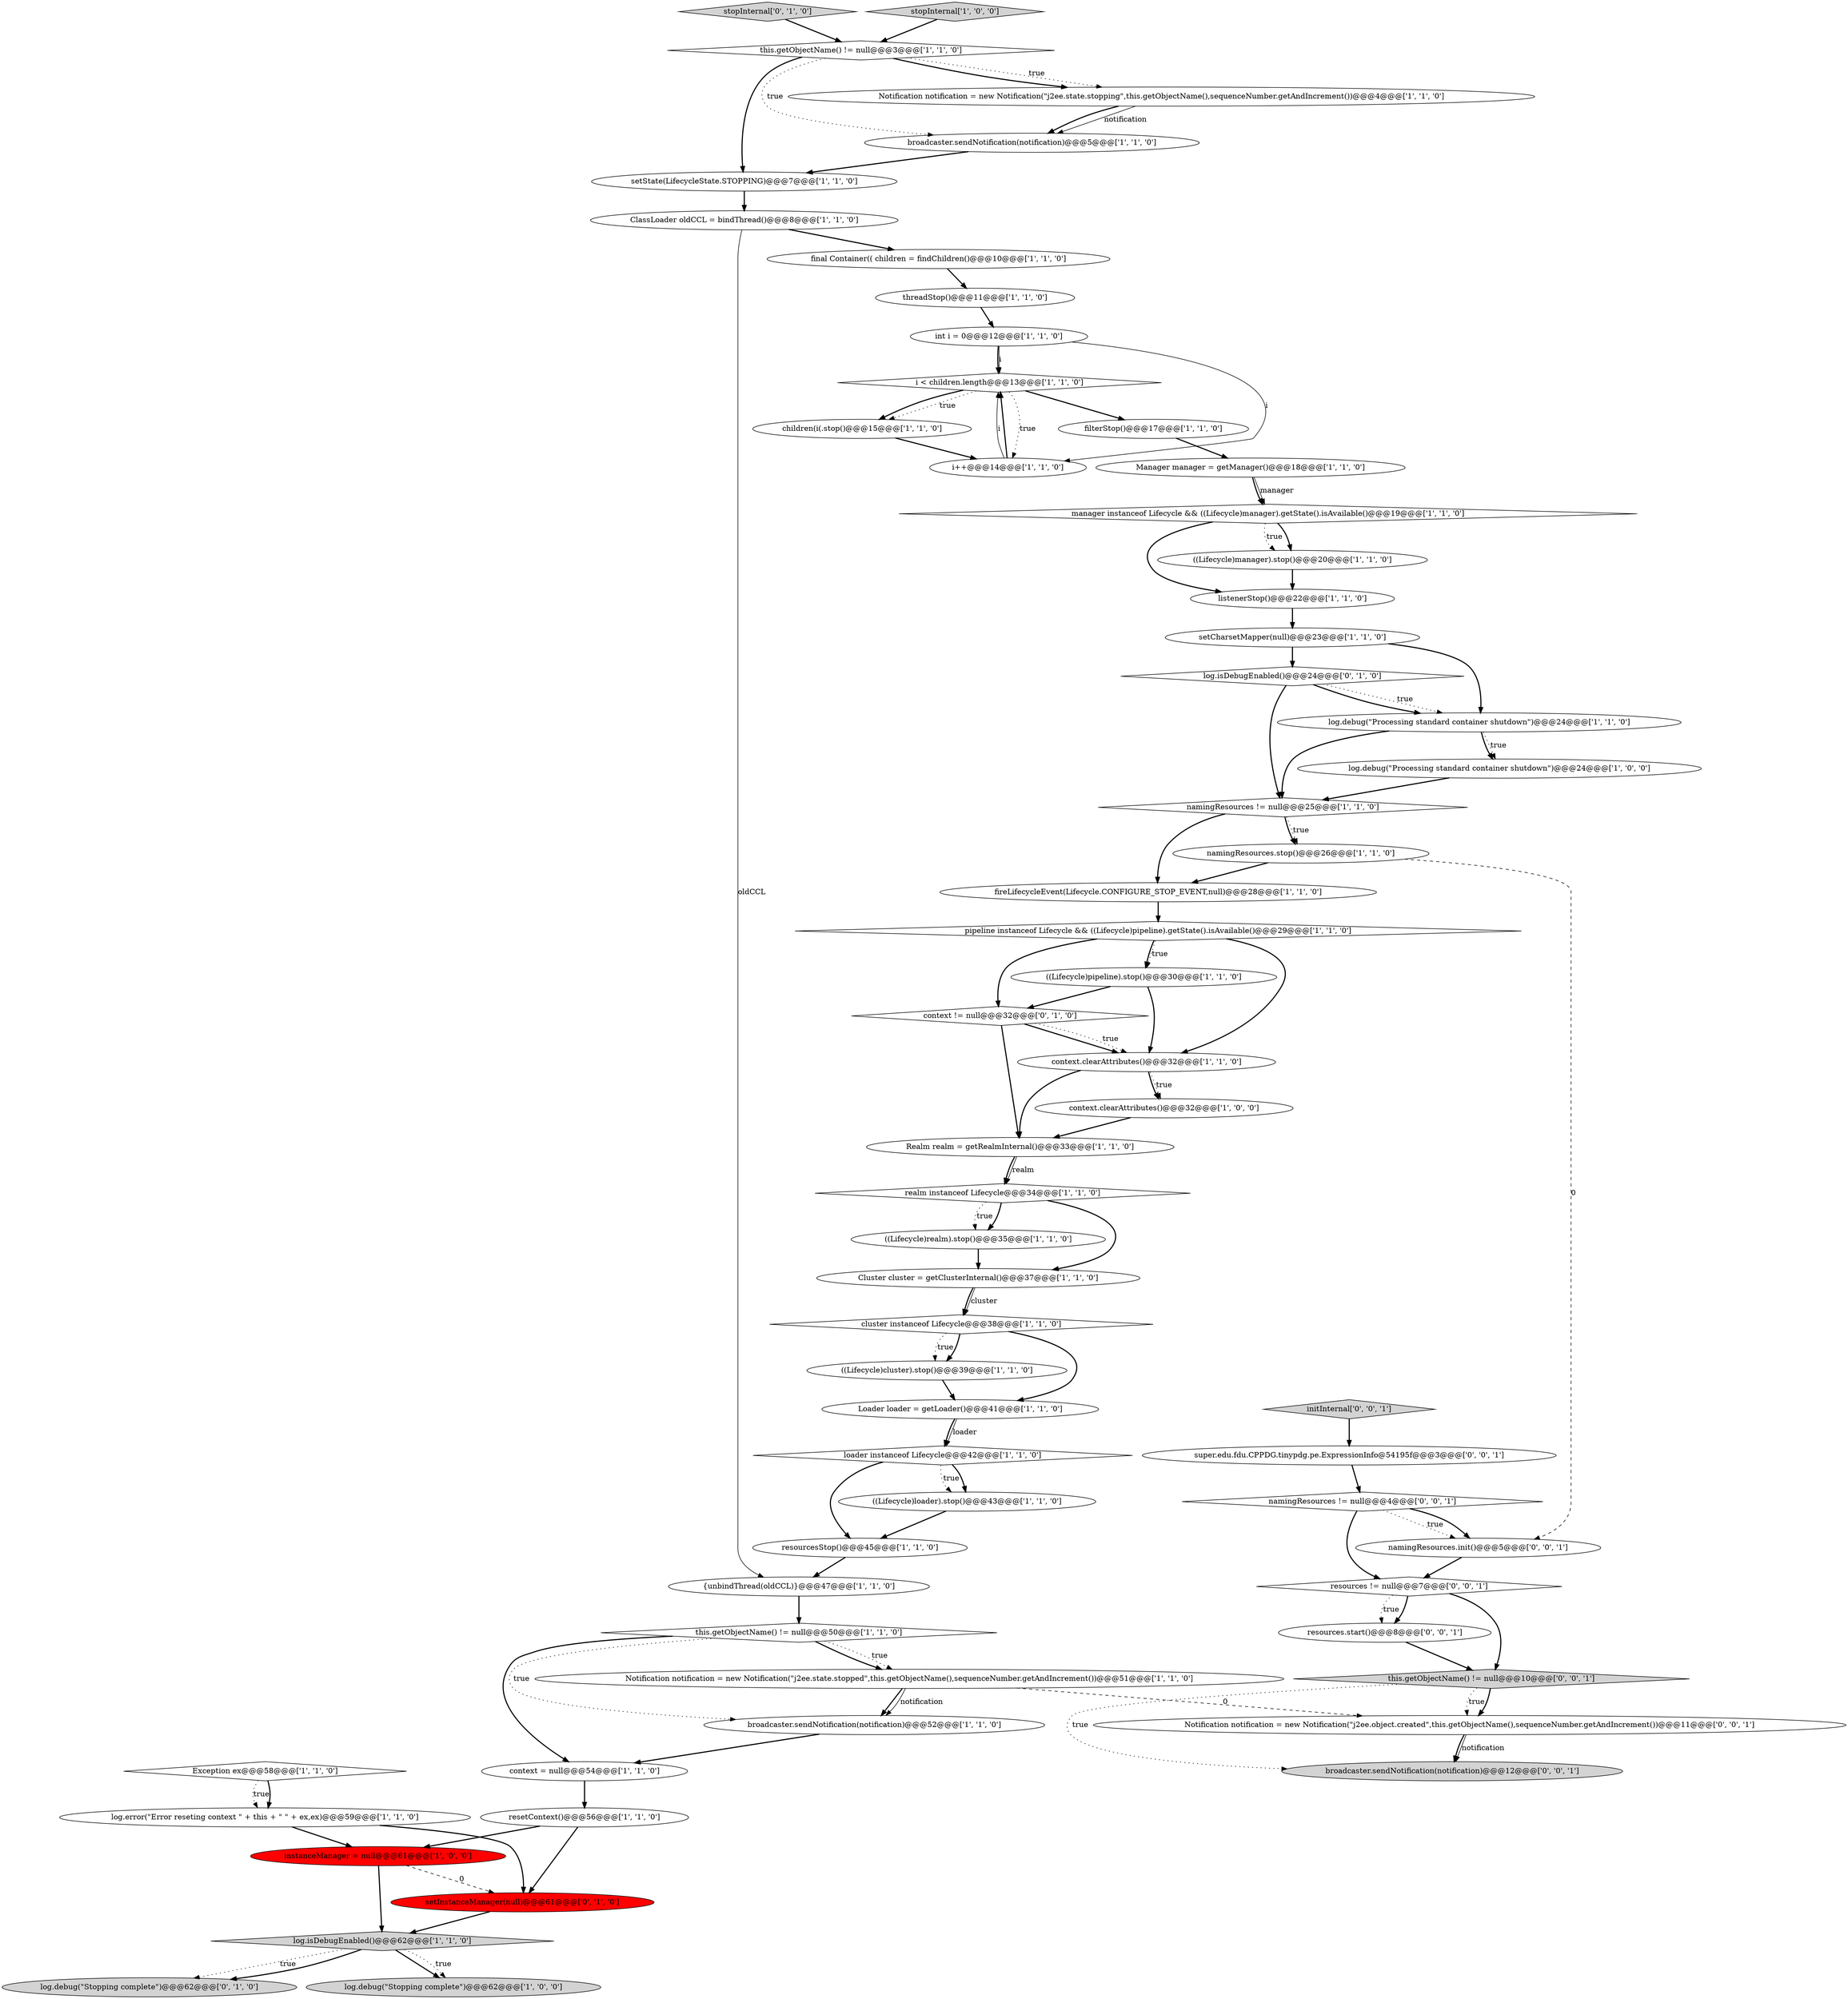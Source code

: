 digraph {
49 [style = filled, label = "context != null@@@32@@@['0', '1', '0']", fillcolor = white, shape = diamond image = "AAA0AAABBB2BBB"];
10 [style = filled, label = "this.getObjectName() != null@@@3@@@['1', '1', '0']", fillcolor = white, shape = diamond image = "AAA0AAABBB1BBB"];
33 [style = filled, label = "listenerStop()@@@22@@@['1', '1', '0']", fillcolor = white, shape = ellipse image = "AAA0AAABBB1BBB"];
55 [style = filled, label = "this.getObjectName() != null@@@10@@@['0', '0', '1']", fillcolor = lightgray, shape = diamond image = "AAA0AAABBB3BBB"];
36 [style = filled, label = "((Lifecycle)manager).stop()@@@20@@@['1', '1', '0']", fillcolor = white, shape = ellipse image = "AAA0AAABBB1BBB"];
21 [style = filled, label = "log.error(\"Error reseting context \" + this + \" \" + ex,ex)@@@59@@@['1', '1', '0']", fillcolor = white, shape = ellipse image = "AAA0AAABBB1BBB"];
27 [style = filled, label = "Manager manager = getManager()@@@18@@@['1', '1', '0']", fillcolor = white, shape = ellipse image = "AAA0AAABBB1BBB"];
1 [style = filled, label = "Realm realm = getRealmInternal()@@@33@@@['1', '1', '0']", fillcolor = white, shape = ellipse image = "AAA0AAABBB1BBB"];
16 [style = filled, label = "context = null@@@54@@@['1', '1', '0']", fillcolor = white, shape = ellipse image = "AAA0AAABBB1BBB"];
35 [style = filled, label = "Cluster cluster = getClusterInternal()@@@37@@@['1', '1', '0']", fillcolor = white, shape = ellipse image = "AAA0AAABBB1BBB"];
11 [style = filled, label = "((Lifecycle)cluster).stop()@@@39@@@['1', '1', '0']", fillcolor = white, shape = ellipse image = "AAA0AAABBB1BBB"];
2 [style = filled, label = "filterStop()@@@17@@@['1', '1', '0']", fillcolor = white, shape = ellipse image = "AAA0AAABBB1BBB"];
31 [style = filled, label = "instanceManager = null@@@61@@@['1', '0', '0']", fillcolor = red, shape = ellipse image = "AAA1AAABBB1BBB"];
5 [style = filled, label = "loader instanceof Lifecycle@@@42@@@['1', '1', '0']", fillcolor = white, shape = diamond image = "AAA0AAABBB1BBB"];
15 [style = filled, label = "namingResources != null@@@25@@@['1', '1', '0']", fillcolor = white, shape = diamond image = "AAA0AAABBB1BBB"];
43 [style = filled, label = "namingResources.stop()@@@26@@@['1', '1', '0']", fillcolor = white, shape = ellipse image = "AAA0AAABBB1BBB"];
53 [style = filled, label = "Notification notification = new Notification(\"j2ee.object.created\",this.getObjectName(),sequenceNumber.getAndIncrement())@@@11@@@['0', '0', '1']", fillcolor = white, shape = ellipse image = "AAA0AAABBB3BBB"];
14 [style = filled, label = "((Lifecycle)loader).stop()@@@43@@@['1', '1', '0']", fillcolor = white, shape = ellipse image = "AAA0AAABBB1BBB"];
38 [style = filled, label = "children(i(.stop()@@@15@@@['1', '1', '0']", fillcolor = white, shape = ellipse image = "AAA0AAABBB1BBB"];
25 [style = filled, label = "final Container(( children = findChildren()@@@10@@@['1', '1', '0']", fillcolor = white, shape = ellipse image = "AAA0AAABBB1BBB"];
19 [style = filled, label = "setState(LifecycleState.STOPPING)@@@7@@@['1', '1', '0']", fillcolor = white, shape = ellipse image = "AAA0AAABBB1BBB"];
52 [style = filled, label = "stopInternal['0', '1', '0']", fillcolor = lightgray, shape = diamond image = "AAA0AAABBB2BBB"];
26 [style = filled, label = "((Lifecycle)pipeline).stop()@@@30@@@['1', '1', '0']", fillcolor = white, shape = ellipse image = "AAA0AAABBB1BBB"];
58 [style = filled, label = "namingResources.init()@@@5@@@['0', '0', '1']", fillcolor = white, shape = ellipse image = "AAA0AAABBB3BBB"];
34 [style = filled, label = "Notification notification = new Notification(\"j2ee.state.stopping\",this.getObjectName(),sequenceNumber.getAndIncrement())@@@4@@@['1', '1', '0']", fillcolor = white, shape = ellipse image = "AAA0AAABBB1BBB"];
12 [style = filled, label = "Exception ex@@@58@@@['1', '1', '0']", fillcolor = white, shape = diamond image = "AAA0AAABBB1BBB"];
45 [style = filled, label = "i < children.length@@@13@@@['1', '1', '0']", fillcolor = white, shape = diamond image = "AAA0AAABBB1BBB"];
37 [style = filled, label = "broadcaster.sendNotification(notification)@@@52@@@['1', '1', '0']", fillcolor = white, shape = ellipse image = "AAA0AAABBB1BBB"];
41 [style = filled, label = "pipeline instanceof Lifecycle && ((Lifecycle)pipeline).getState().isAvailable()@@@29@@@['1', '1', '0']", fillcolor = white, shape = diamond image = "AAA0AAABBB1BBB"];
47 [style = filled, label = "log.debug(\"Processing standard container shutdown\")@@@24@@@['1', '1', '0']", fillcolor = white, shape = ellipse image = "AAA0AAABBB1BBB"];
30 [style = filled, label = "resetContext()@@@56@@@['1', '1', '0']", fillcolor = white, shape = ellipse image = "AAA0AAABBB1BBB"];
4 [style = filled, label = "broadcaster.sendNotification(notification)@@@5@@@['1', '1', '0']", fillcolor = white, shape = ellipse image = "AAA0AAABBB1BBB"];
40 [style = filled, label = "Notification notification = new Notification(\"j2ee.state.stopped\",this.getObjectName(),sequenceNumber.getAndIncrement())@@@51@@@['1', '1', '0']", fillcolor = white, shape = ellipse image = "AAA0AAABBB1BBB"];
20 [style = filled, label = "realm instanceof Lifecycle@@@34@@@['1', '1', '0']", fillcolor = white, shape = diamond image = "AAA0AAABBB1BBB"];
22 [style = filled, label = "context.clearAttributes()@@@32@@@['1', '0', '0']", fillcolor = white, shape = ellipse image = "AAA0AAABBB1BBB"];
46 [style = filled, label = "log.debug(\"Processing standard container shutdown\")@@@24@@@['1', '0', '0']", fillcolor = white, shape = ellipse image = "AAA0AAABBB1BBB"];
17 [style = filled, label = "log.isDebugEnabled()@@@62@@@['1', '1', '0']", fillcolor = lightgray, shape = diamond image = "AAA0AAABBB1BBB"];
32 [style = filled, label = "cluster instanceof Lifecycle@@@38@@@['1', '1', '0']", fillcolor = white, shape = diamond image = "AAA0AAABBB1BBB"];
24 [style = filled, label = "i++@@@14@@@['1', '1', '0']", fillcolor = white, shape = ellipse image = "AAA0AAABBB1BBB"];
8 [style = filled, label = "ClassLoader oldCCL = bindThread()@@@8@@@['1', '1', '0']", fillcolor = white, shape = ellipse image = "AAA0AAABBB1BBB"];
59 [style = filled, label = "resources != null@@@7@@@['0', '0', '1']", fillcolor = white, shape = diamond image = "AAA0AAABBB3BBB"];
39 [style = filled, label = "stopInternal['1', '0', '0']", fillcolor = lightgray, shape = diamond image = "AAA0AAABBB1BBB"];
6 [style = filled, label = "fireLifecycleEvent(Lifecycle.CONFIGURE_STOP_EVENT,null)@@@28@@@['1', '1', '0']", fillcolor = white, shape = ellipse image = "AAA0AAABBB1BBB"];
54 [style = filled, label = "broadcaster.sendNotification(notification)@@@12@@@['0', '0', '1']", fillcolor = lightgray, shape = ellipse image = "AAA0AAABBB3BBB"];
57 [style = filled, label = "initInternal['0', '0', '1']", fillcolor = lightgray, shape = diamond image = "AAA0AAABBB3BBB"];
13 [style = filled, label = "setCharsetMapper(null)@@@23@@@['1', '1', '0']", fillcolor = white, shape = ellipse image = "AAA0AAABBB1BBB"];
0 [style = filled, label = "threadStop()@@@11@@@['1', '1', '0']", fillcolor = white, shape = ellipse image = "AAA0AAABBB1BBB"];
23 [style = filled, label = "manager instanceof Lifecycle && ((Lifecycle)manager).getState().isAvailable()@@@19@@@['1', '1', '0']", fillcolor = white, shape = diamond image = "AAA0AAABBB1BBB"];
48 [style = filled, label = "log.debug(\"Stopping complete\")@@@62@@@['0', '1', '0']", fillcolor = lightgray, shape = ellipse image = "AAA0AAABBB2BBB"];
18 [style = filled, label = "this.getObjectName() != null@@@50@@@['1', '1', '0']", fillcolor = white, shape = diamond image = "AAA0AAABBB1BBB"];
29 [style = filled, label = "resourcesStop()@@@45@@@['1', '1', '0']", fillcolor = white, shape = ellipse image = "AAA0AAABBB1BBB"];
50 [style = filled, label = "log.isDebugEnabled()@@@24@@@['0', '1', '0']", fillcolor = white, shape = diamond image = "AAA0AAABBB2BBB"];
51 [style = filled, label = "setInstanceManager(null)@@@61@@@['0', '1', '0']", fillcolor = red, shape = ellipse image = "AAA1AAABBB2BBB"];
60 [style = filled, label = "super.edu.fdu.CPPDG.tinypdg.pe.ExpressionInfo@54195f@@@3@@@['0', '0', '1']", fillcolor = white, shape = ellipse image = "AAA0AAABBB3BBB"];
56 [style = filled, label = "resources.start()@@@8@@@['0', '0', '1']", fillcolor = white, shape = ellipse image = "AAA0AAABBB3BBB"];
3 [style = filled, label = "((Lifecycle)realm).stop()@@@35@@@['1', '1', '0']", fillcolor = white, shape = ellipse image = "AAA0AAABBB1BBB"];
42 [style = filled, label = "{unbindThread(oldCCL)}@@@47@@@['1', '1', '0']", fillcolor = white, shape = ellipse image = "AAA0AAABBB1BBB"];
28 [style = filled, label = "context.clearAttributes()@@@32@@@['1', '1', '0']", fillcolor = white, shape = ellipse image = "AAA0AAABBB1BBB"];
61 [style = filled, label = "namingResources != null@@@4@@@['0', '0', '1']", fillcolor = white, shape = diamond image = "AAA0AAABBB3BBB"];
9 [style = filled, label = "Loader loader = getLoader()@@@41@@@['1', '1', '0']", fillcolor = white, shape = ellipse image = "AAA0AAABBB1BBB"];
44 [style = filled, label = "int i = 0@@@12@@@['1', '1', '0']", fillcolor = white, shape = ellipse image = "AAA0AAABBB1BBB"];
7 [style = filled, label = "log.debug(\"Stopping complete\")@@@62@@@['1', '0', '0']", fillcolor = lightgray, shape = ellipse image = "AAA0AAABBB1BBB"];
43->58 [style = dashed, label="0"];
13->47 [style = bold, label=""];
21->51 [style = bold, label=""];
46->15 [style = bold, label=""];
10->19 [style = bold, label=""];
10->34 [style = dotted, label="true"];
1->20 [style = bold, label=""];
32->11 [style = dotted, label="true"];
45->38 [style = dotted, label="true"];
53->54 [style = bold, label=""];
61->59 [style = bold, label=""];
11->9 [style = bold, label=""];
36->33 [style = bold, label=""];
12->21 [style = dotted, label="true"];
18->37 [style = dotted, label="true"];
41->28 [style = bold, label=""];
3->35 [style = bold, label=""];
23->33 [style = bold, label=""];
21->31 [style = bold, label=""];
47->46 [style = dotted, label="true"];
15->43 [style = dotted, label="true"];
45->38 [style = bold, label=""];
6->41 [style = bold, label=""];
51->17 [style = bold, label=""];
9->5 [style = bold, label=""];
58->59 [style = bold, label=""];
23->36 [style = bold, label=""];
44->45 [style = solid, label="i"];
26->28 [style = bold, label=""];
10->4 [style = dotted, label="true"];
32->11 [style = bold, label=""];
8->42 [style = solid, label="oldCCL"];
40->37 [style = bold, label=""];
5->29 [style = bold, label=""];
12->21 [style = bold, label=""];
31->51 [style = dashed, label="0"];
4->19 [style = bold, label=""];
26->49 [style = bold, label=""];
57->60 [style = bold, label=""];
41->49 [style = bold, label=""];
20->3 [style = bold, label=""];
33->13 [style = bold, label=""];
40->53 [style = dashed, label="0"];
49->1 [style = bold, label=""];
10->34 [style = bold, label=""];
1->20 [style = solid, label="realm"];
34->4 [style = solid, label="notification"];
55->53 [style = dotted, label="true"];
2->27 [style = bold, label=""];
20->3 [style = dotted, label="true"];
59->55 [style = bold, label=""];
0->44 [style = bold, label=""];
45->24 [style = dotted, label="true"];
59->56 [style = bold, label=""];
44->45 [style = bold, label=""];
27->23 [style = solid, label="manager"];
37->16 [style = bold, label=""];
25->0 [style = bold, label=""];
38->24 [style = bold, label=""];
18->40 [style = bold, label=""];
40->37 [style = solid, label="notification"];
24->45 [style = solid, label="i"];
49->28 [style = bold, label=""];
35->32 [style = bold, label=""];
35->32 [style = solid, label="cluster"];
45->2 [style = bold, label=""];
24->45 [style = bold, label=""];
13->50 [style = bold, label=""];
32->9 [style = bold, label=""];
61->58 [style = dotted, label="true"];
49->28 [style = dotted, label="true"];
60->61 [style = bold, label=""];
30->31 [style = bold, label=""];
29->42 [style = bold, label=""];
16->30 [style = bold, label=""];
15->43 [style = bold, label=""];
28->22 [style = dotted, label="true"];
14->29 [style = bold, label=""];
23->36 [style = dotted, label="true"];
50->15 [style = bold, label=""];
22->1 [style = bold, label=""];
31->17 [style = bold, label=""];
44->24 [style = solid, label="i"];
28->22 [style = bold, label=""];
18->16 [style = bold, label=""];
5->14 [style = dotted, label="true"];
42->18 [style = bold, label=""];
47->15 [style = bold, label=""];
17->48 [style = dotted, label="true"];
47->46 [style = bold, label=""];
15->6 [style = bold, label=""];
18->40 [style = dotted, label="true"];
28->1 [style = bold, label=""];
52->10 [style = bold, label=""];
5->14 [style = bold, label=""];
61->58 [style = bold, label=""];
50->47 [style = dotted, label="true"];
19->8 [style = bold, label=""];
43->6 [style = bold, label=""];
53->54 [style = solid, label="notification"];
55->54 [style = dotted, label="true"];
17->7 [style = bold, label=""];
41->26 [style = dotted, label="true"];
30->51 [style = bold, label=""];
59->56 [style = dotted, label="true"];
50->47 [style = bold, label=""];
9->5 [style = solid, label="loader"];
55->53 [style = bold, label=""];
39->10 [style = bold, label=""];
17->48 [style = bold, label=""];
34->4 [style = bold, label=""];
17->7 [style = dotted, label="true"];
27->23 [style = bold, label=""];
41->26 [style = bold, label=""];
20->35 [style = bold, label=""];
8->25 [style = bold, label=""];
56->55 [style = bold, label=""];
}
